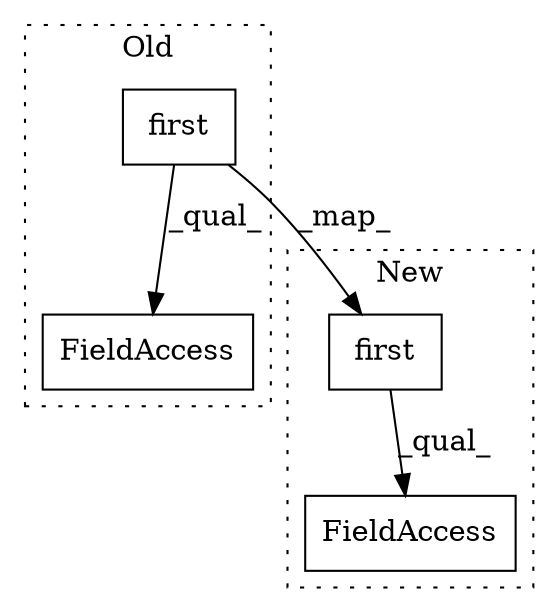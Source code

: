 digraph G {
subgraph cluster0 {
1 [label="first" a="32" s="12853" l="7" shape="box"];
3 [label="FieldAccess" a="22" s="12772" l="100" shape="box"];
label = "Old";
style="dotted";
}
subgraph cluster1 {
2 [label="first" a="32" s="13196" l="7" shape="box"];
4 [label="FieldAccess" a="22" s="13223" l="16" shape="box"];
label = "New";
style="dotted";
}
1 -> 2 [label="_map_"];
1 -> 3 [label="_qual_"];
2 -> 4 [label="_qual_"];
}
